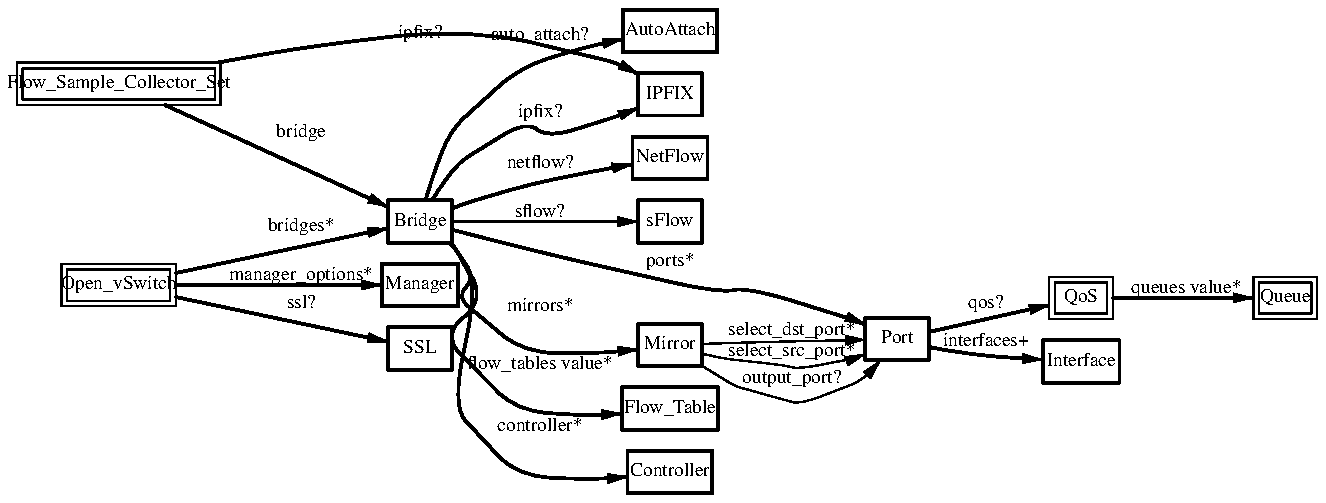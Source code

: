 .ps -3
.PS
linethick = 1;
linethick = 1.000000;
box at 2.014690,1.358811 wid 0.317648 height 0.211765 "Bridge"
linethick = 1.000000;
box at 3.264696,0.741178 wid 0.317648 height 0.211765 "Mirror"
linethick = 1.000000;
box at 3.264696,1.994106 wid 0.317648 height 0.211765 "IPFIX"
linethick = 1.000000;
box at 3.264696,0.105883 wid 0.423530 height 0.211765 "Controller"
linethick = 1.000000;
box at 3.264696,2.311754 wid 0.470584 height 0.211765 "AutoAttach"
linethick = 1.000000;
box at 3.264696,1.676459 wid 0.376472 height 0.211765 "NetFlow"
linethick = 1.000000;
box at 3.264696,1.358811 wid 0.317648 height 0.211765 "sFlow"
linethick = 1.000000;
box at 3.264696,0.423530 wid 0.482358 height 0.211765 "Flow_Table"
linethick = 1.000000;
box at 4.400053,0.770570 wid 0.317648 height 0.211765 "Port"
linethick = 0.500000;
box at 5.320384,0.976491 wid 0.317648 height 0.211765 "QoS"
box at 5.320384,0.976491 wid 0.262092 height 0.156209
linethick = 0.500000;
box at 6.341091,0.976491 wid 0.317648 height 0.211765 "Queue"
box at 6.341091,0.976491 wid 0.262092 height 0.156209
linethick = 0.500000;
box at 0.508829,2.047048 wid 1.017658 height 0.211765 "Flow_Sample_Collector_Set"
box at 0.508829,2.047048 wid 0.962102 height 0.156209
linethick = 0.500000;
box at 0.508829,1.041164 wid 0.570580 height 0.211765 "Open_vSwitch"
box at 0.508829,1.041164 wid 0.515024 height 0.156209
linethick = 1.000000;
box at 2.014690,0.723516 wid 0.317648 height 0.211765 "SSL"
linethick = 1.000000;
box at 2.014690,1.041164 wid 0.382354 height 0.211765 "Manager"
linethick = 1.000000;
box at 5.320384,0.658843 wid 0.382354 height 0.211765 "Interface"
linethick = 1.000000;
spline -> from 2.161189,1.252209 to 2.161189,1.252209 to 2.177749,1.236030 to 2.193165,1.218496 to 2.205871,1.199988 to 2.288798,1.079451 to 2.199688,0.982293 to 2.311754,0.888227 to 2.535505,0.700434 to 2.896988,0.700349 to 3.104475,0.719281
"mirrors*" at 2.614705,0.932359
linethick = 1.000000;
spline -> from 2.076483,1.466219 to 2.076483,1.466219 to 2.128874,1.547536 to 2.211377,1.655536 to 2.311754,1.717668 to 2.546898,1.863151 to 2.653543,1.777047 to 2.917656,1.858831 to 2.980042,1.878144 to 3.047214,1.903301 to 3.105703,1.926638
"ipfix?" at 2.614705,1.902963
linethick = 1.000000;
spline -> from 2.166907,1.252675 to 2.166907,1.252675 to 2.182069,1.236581 to 2.195622,1.218962 to 2.205871,1.199988 to 2.303071,1.020665 to 2.172921,0.437676 to 2.311754,0.288238 to 2.498658,0.087090 to 2.833882,0.068163 to 3.052804,0.080958
"controller*" at 2.614705,0.332352
linethick = 1.000000;
spline -> from 2.043193,1.466939 to 2.043193,1.466939 to 2.082793,1.597555 to 2.166568,1.815970 to 2.311754,1.947052 to 2.514243,2.129848 to 2.817999,2.224718 to 3.027858,2.271264
"auto_attach?" at 2.614705,2.285283
linethick = 1.000000;
spline -> from 2.173598,1.423527 to 2.173598,1.423527 to 2.217857,1.440214 to 2.266309,1.457197 to 2.311754,1.470581 to 2.573199,1.547536 to 2.882715,1.609160 to 3.076395,1.644271
"netflow?" at 2.614705,1.649988
linethick = 1.000000;
spline -> from 2.175547,1.358811 to 2.175547,1.358811 to 2.415561,1.358811 to 2.864799,1.358811 to 3.104475,1.358811
"sflow?" at 2.614705,1.402943
linethick = 1.000000;
spline -> from 2.165805,1.252039 to 2.165805,1.252039 to 2.181137,1.236072 to 2.195071,1.218665 to 2.205871,1.199988 to 2.341867,0.965818 to 2.121123,0.792298 to 2.311754,0.600015 to 2.495396,0.414814 to 2.806013,0.389186 to 3.022522,0.397788
"flow_tables value*" at 2.614705,0.644104
linethick = 1.000000;
spline -> from 2.175038,1.317644 to 2.175038,1.317644 to 2.373674,1.267032 to 2.722747,1.179616 to 3.023538,1.111766 to 3.515680,1.000759 to 3.653539,1.032185 to 4.135305,0.882340 to 4.169610,0.871709 to 4.205526,0.858199 to 4.239535,0.844265
"ports*" at 3.264696,1.155898
linethick = 0.500000;
spline -> from 3.424198,0.698443 to 3.424198,0.698443 to 3.482730,0.684763 to 3.549817,0.671464 to 3.611779,0.664688 to 3.843069,0.639530 to 3.906810,0.620726 to 4.135305,0.664688 to 4.170288,0.671464 to 4.206542,0.682773 to 4.240382,0.695563
"select_src_port*" at 3.873521,0.708820
linethick = 0.500000;
spline -> from 3.423859,0.638683 to 3.423859,0.638683 to 3.504626,0.587648 to 3.590179,0.535469 to 3.611779,0.529413 to 3.835784,0.466476 to 3.918330,0.445384 to 4.135305,0.529413 to 4.206034,0.556815 to 4.269606,0.612848 to 4.316618,0.664053
"output_port?" at 3.873521,0.573544
linethick = 0.500000;
spline -> from 3.423647,0.746938 to 3.423647,0.746938 to 3.482730,0.749013 to 3.550283,0.751215 to 3.611779,0.752952 to 3.829304,0.759050 to 4.080712,0.764387 to 4.239959,0.767563
"select_dst_port*" at 3.873521,0.814702
linethick = 1.000000;
spline -> from 4.560571,0.806443 to 4.560571,0.806443 to 4.728712,0.844138 to 4.992148,0.903008 to 5.160713,0.940660
"qos?" at 4.844336,0.950020
linethick = 1.000000;
spline -> from 4.558877,0.731563 to 4.558877,0.731563 to 4.593606,0.724067 to 4.630453,0.716952 to 4.664759,0.711785 to 4.819348,0.688448 to 4.996383,0.674937 to 5.127678,0.667399
"interfaces+" at 4.844336,0.755874
linethick = 1.000000;
spline -> from 5.480055,0.976491 to 5.480055,0.976491 to 5.671067,0.976491 to 5.989561,0.976491 to 6.180997,0.976491
"queues value*" at 5.847255,1.020580
linethick = 1.000000;
spline -> from 0.740839,1.941038 to 0.740839,1.941038 to 1.049380,1.800003 to 1.586882,1.554355 to 1.854214,1.432167
"bridge" at 1.420604,1.802925
linethick = 1.000000;
spline -> from 1.003046,2.153227 to 1.003046,2.153227 to 1.495315,2.240262 to 2.269147,2.325984 to 2.917656,2.170591 to 2.982075,2.155175 to 3.048018,2.125655 to 3.104898,2.095161
"ipfix?" at 2.014690,2.297057
linethick = 1.000000;
spline -> from 0.795601,1.101686 to 0.795601,1.101686 to 1.109649,1.167926 to 1.602045,1.271776 to 1.854172,1.324971
"bridges*" at 1.420604,1.332341
linethick = 1.000000;
spline -> from 0.795601,0.980684 to 0.795601,0.980684 to 1.109649,0.914444 to 1.602045,0.810594 to 1.854172,0.757399
"ssl?" at 1.420604,0.950020
linethick = 1.000000;
spline -> from 0.795601,1.041164 to 0.795601,1.041164 to 1.096858,1.041164 to 1.562190,1.041164 to 1.822195,1.041164
"manager_options*" at 1.420604,1.085296
.ps +3
.PE
